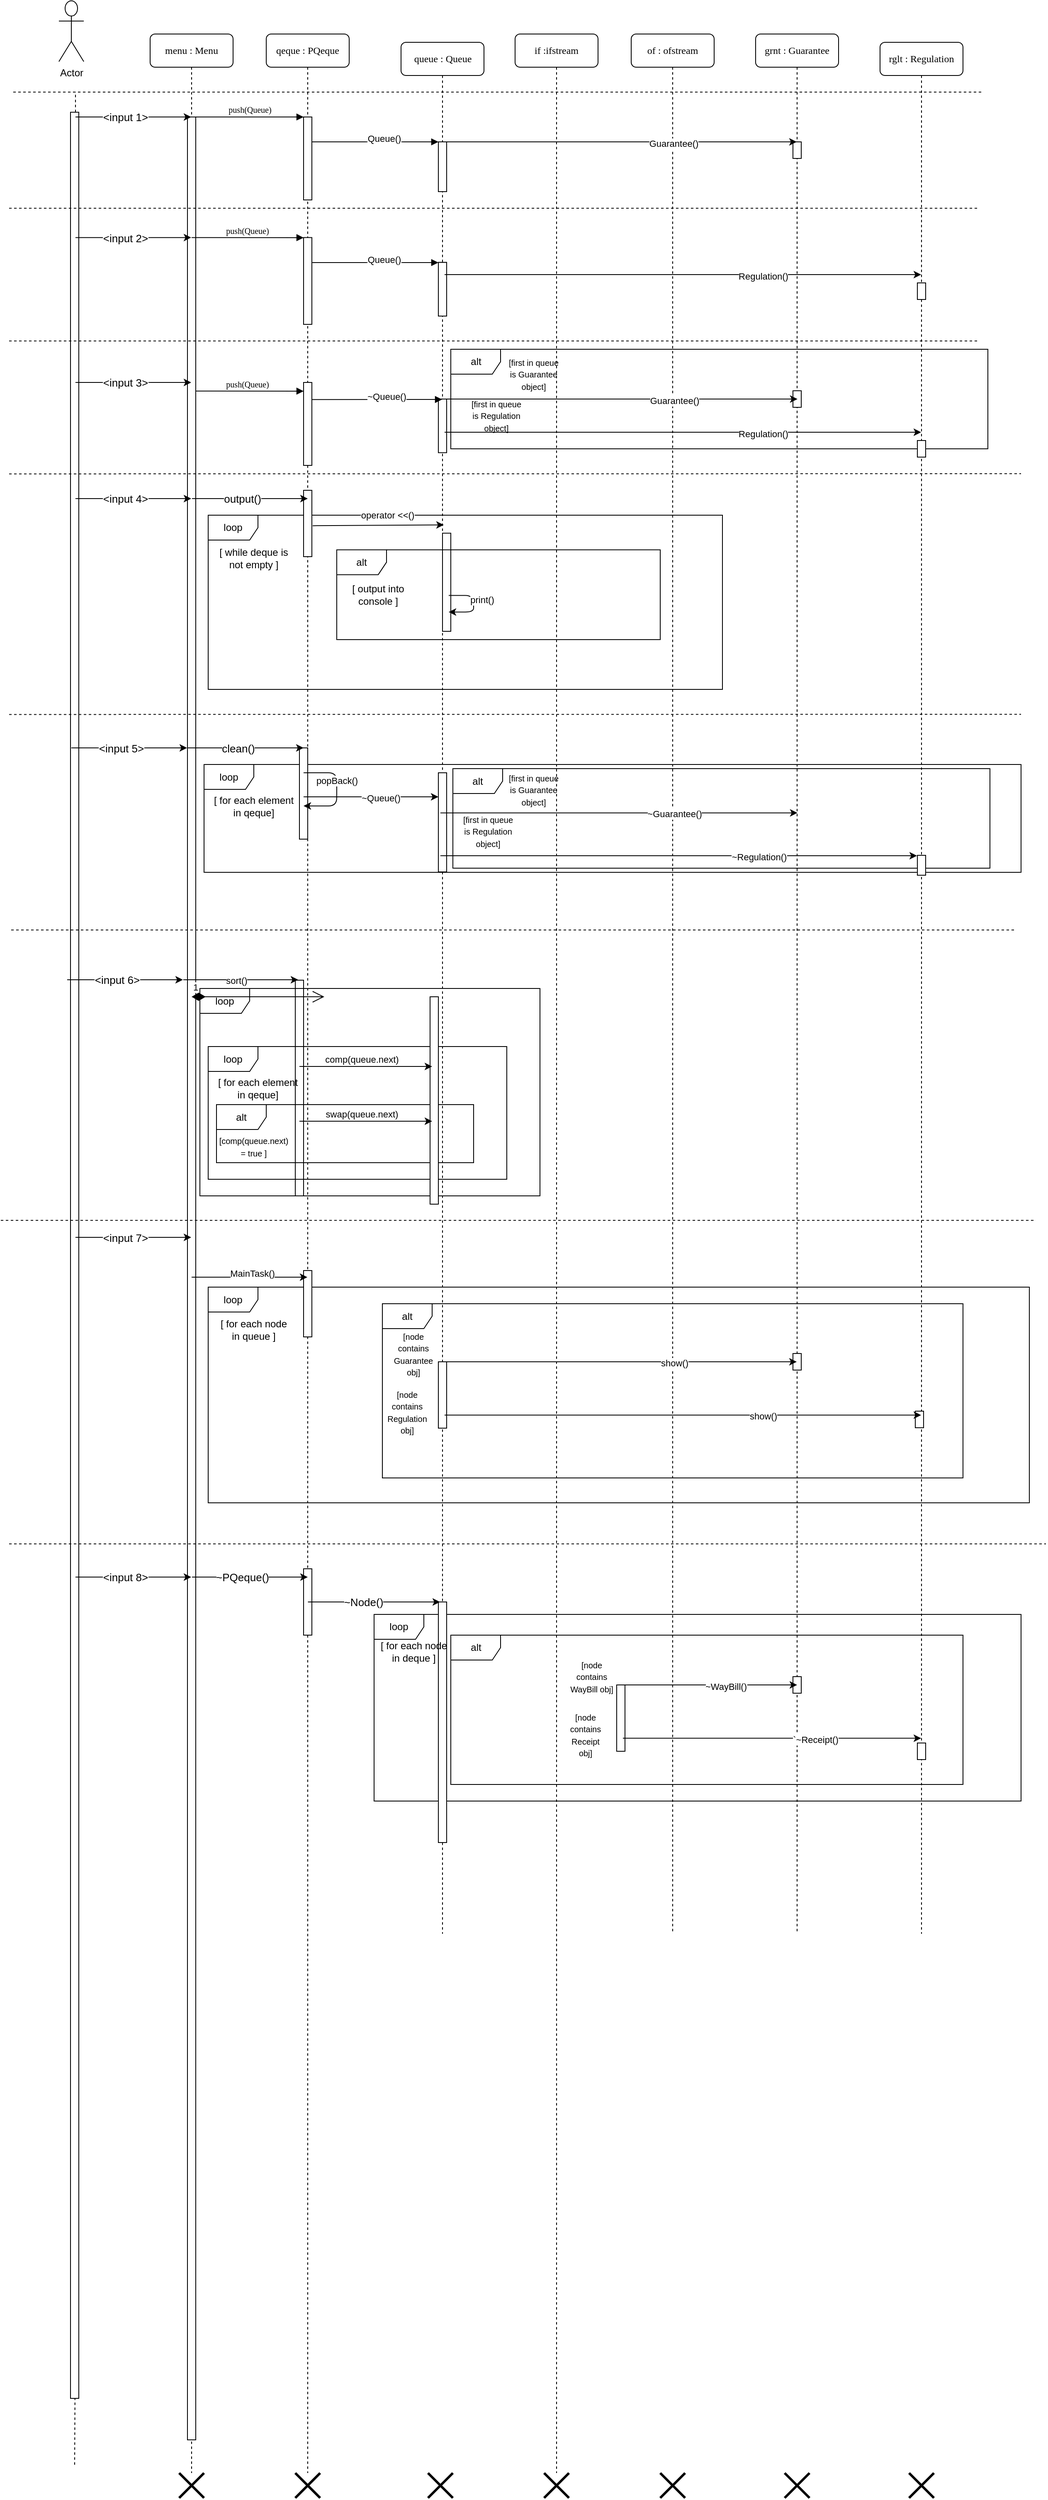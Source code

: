 <mxfile version="13.1.14" type="google"><diagram name="Page-1" id="13e1069c-82ec-6db2-03f1-153e76fe0fe0"><mxGraphModel dx="2583" dy="783" grid="1" gridSize="10" guides="1" tooltips="1" connect="1" arrows="1" fold="1" page="1" pageScale="1" pageWidth="1100" pageHeight="850" background="#ffffff" math="0" shadow="0"><root><mxCell id="0"/><mxCell id="1" parent="0"/><mxCell id="TyTv_9phCV8apozHBVUl-93" value="loop" style="shape=umlFrame;whiteSpace=wrap;html=1;" parent="1" vertex="1"><mxGeometry x="165" y="960.5" width="985" height="130" as="geometry"/></mxCell><mxCell id="rc5CxE-uzp6QHNrsQLzr-45" value="alt" style="shape=umlFrame;whiteSpace=wrap;html=1;" parent="1" vertex="1"><mxGeometry x="465" y="965.5" width="647.5" height="120" as="geometry"/></mxCell><mxCell id="TyTv_9phCV8apozHBVUl-102" value="grnt : Guarantee" style="shape=umlLifeline;perimeter=lifelinePerimeter;whiteSpace=wrap;html=1;container=1;collapsible=0;recursiveResize=0;outlineConnect=0;rounded=1;shadow=0;comic=0;labelBackgroundColor=none;strokeWidth=1;fontFamily=Verdana;fontSize=12;align=center;" parent="1" vertex="1"><mxGeometry x="830" y="80" width="100" height="2290" as="geometry"/></mxCell><mxCell id="TyTv_9phCV8apozHBVUl-146" value="" style="html=1;points=[];perimeter=orthogonalPerimeter;" parent="TyTv_9phCV8apozHBVUl-102" vertex="1"><mxGeometry x="45" y="1590.5" width="10" height="20" as="geometry"/></mxCell><mxCell id="TyTv_9phCV8apozHBVUl-165" value="" style="html=1;points=[];perimeter=orthogonalPerimeter;" parent="TyTv_9phCV8apozHBVUl-102" vertex="1"><mxGeometry x="45" y="1980" width="10" height="20" as="geometry"/></mxCell><mxCell id="_Y4H89ouNLmF8GeSmqAy-4" value="" style="html=1;points=[];perimeter=orthogonalPerimeter;" parent="TyTv_9phCV8apozHBVUl-102" vertex="1"><mxGeometry x="45" y="130" width="10" height="20" as="geometry"/></mxCell><mxCell id="rc5CxE-uzp6QHNrsQLzr-36" value="" style="html=1;points=[];perimeter=orthogonalPerimeter;" parent="TyTv_9phCV8apozHBVUl-102" vertex="1"><mxGeometry x="45" y="430" width="10" height="20" as="geometry"/></mxCell><mxCell id="rc5CxE-uzp6QHNrsQLzr-37" value="alt" style="shape=umlFrame;whiteSpace=wrap;html=1;" parent="1" vertex="1"><mxGeometry x="462.5" y="460" width="647.5" height="120" as="geometry"/></mxCell><mxCell id="TyTv_9phCV8apozHBVUl-162" value="loop" style="shape=umlFrame;whiteSpace=wrap;html=1;" parent="1" vertex="1"><mxGeometry x="370" y="1985" width="780" height="225" as="geometry"/></mxCell><mxCell id="TyTv_9phCV8apozHBVUl-163" value="alt" style="shape=umlFrame;whiteSpace=wrap;html=1;" parent="1" vertex="1"><mxGeometry x="462.5" y="2010" width="617.5" height="180" as="geometry"/></mxCell><mxCell id="TyTv_9phCV8apozHBVUl-141" value="loop" style="shape=umlFrame;whiteSpace=wrap;html=1;" parent="1" vertex="1"><mxGeometry x="170" y="1590.5" width="990" height="260" as="geometry"/></mxCell><mxCell id="TyTv_9phCV8apozHBVUl-147" value="alt" style="shape=umlFrame;whiteSpace=wrap;html=1;" parent="1" vertex="1"><mxGeometry x="380" y="1610.5" width="700" height="210" as="geometry"/></mxCell><mxCell id="TyTv_9phCV8apozHBVUl-107" value="loop" style="shape=umlFrame;whiteSpace=wrap;html=1;" parent="1" vertex="1"><mxGeometry x="170" y="660" width="620" height="210" as="geometry"/></mxCell><mxCell id="7baba1c4bc27f4b0-2" value="qeque : PQeque" style="shape=umlLifeline;perimeter=lifelinePerimeter;whiteSpace=wrap;html=1;container=1;collapsible=0;recursiveResize=0;outlineConnect=0;rounded=1;shadow=0;comic=0;labelBackgroundColor=none;strokeWidth=1;fontFamily=Verdana;fontSize=12;align=center;" parent="1" vertex="1"><mxGeometry x="240" y="80" width="100" height="2940" as="geometry"/></mxCell><mxCell id="7baba1c4bc27f4b0-10" value="" style="html=1;points=[];perimeter=orthogonalPerimeter;rounded=0;shadow=0;comic=0;labelBackgroundColor=none;strokeWidth=1;fontFamily=Verdana;fontSize=12;align=center;" parent="7baba1c4bc27f4b0-2" vertex="1"><mxGeometry x="45" y="100" width="10" height="100" as="geometry"/></mxCell><mxCell id="TyTv_9phCV8apozHBVUl-71" value="" style="html=1;points=[];perimeter=orthogonalPerimeter;" parent="7baba1c4bc27f4b0-2" vertex="1"><mxGeometry x="35" y="1140.5" width="10" height="260" as="geometry"/></mxCell><mxCell id="TyTv_9phCV8apozHBVUl-90" value="" style="html=1;points=[];perimeter=orthogonalPerimeter;" parent="7baba1c4bc27f4b0-2" vertex="1"><mxGeometry x="40" y="860.5" width="10" height="110" as="geometry"/></mxCell><mxCell id="TyTv_9phCV8apozHBVUl-114" value="" style="html=1;points=[];perimeter=orthogonalPerimeter;" parent="7baba1c4bc27f4b0-2" vertex="1"><mxGeometry x="45" y="550" width="10" height="80" as="geometry"/></mxCell><mxCell id="TyTv_9phCV8apozHBVUl-138" value="" style="html=1;points=[];perimeter=orthogonalPerimeter;" parent="7baba1c4bc27f4b0-2" vertex="1"><mxGeometry x="45" y="1490.5" width="10" height="80" as="geometry"/></mxCell><mxCell id="TyTv_9phCV8apozHBVUl-155" value="" style="html=1;points=[];perimeter=orthogonalPerimeter;" parent="7baba1c4bc27f4b0-2" vertex="1"><mxGeometry x="45" y="1850" width="10" height="80" as="geometry"/></mxCell><mxCell id="rc5CxE-uzp6QHNrsQLzr-11" value="" style="html=1;points=[];perimeter=orthogonalPerimeter;rounded=0;shadow=0;comic=0;labelBackgroundColor=none;strokeWidth=1;fontFamily=Verdana;fontSize=12;align=center;" parent="7baba1c4bc27f4b0-2" vertex="1"><mxGeometry x="45" y="245.33" width="10" height="104.67" as="geometry"/></mxCell><mxCell id="rc5CxE-uzp6QHNrsQLzr-24" value="" style="html=1;points=[];perimeter=orthogonalPerimeter;rounded=0;shadow=0;comic=0;labelBackgroundColor=none;strokeWidth=1;fontFamily=Verdana;fontSize=12;align=center;" parent="7baba1c4bc27f4b0-2" vertex="1"><mxGeometry x="45" y="420" width="10" height="100" as="geometry"/></mxCell><mxCell id="rc5CxE-uzp6QHNrsQLzr-23" value="&lt;font style=&quot;font-size: 10px&quot;&gt;push(Queue)&lt;/font&gt;" style="html=1;verticalAlign=bottom;endArrow=block;entryX=0;entryY=0;labelBackgroundColor=none;fontFamily=Verdana;fontSize=12;edgeStyle=elbowEdgeStyle;elbow=vertical;" parent="7baba1c4bc27f4b0-2" edge="1"><mxGeometry relative="1" as="geometry"><mxPoint x="-90" y="430.33" as="sourcePoint"/><mxPoint x="45" y="430.33" as="targetPoint"/></mxGeometry></mxCell><mxCell id="TyTv_9phCV8apozHBVUl-72" value="loop" style="shape=umlFrame;whiteSpace=wrap;html=1;" parent="1" vertex="1"><mxGeometry x="160" y="1230.5" width="410" height="250" as="geometry"/></mxCell><mxCell id="TyTv_9phCV8apozHBVUl-73" value="loop" style="shape=umlFrame;whiteSpace=wrap;html=1;" parent="1" vertex="1"><mxGeometry x="170" y="1300.5" width="360" height="160" as="geometry"/></mxCell><mxCell id="TyTv_9phCV8apozHBVUl-81" value="alt" style="shape=umlFrame;whiteSpace=wrap;html=1;" parent="1" vertex="1"><mxGeometry x="180" y="1370.5" width="310" height="70" as="geometry"/></mxCell><mxCell id="TyTv_9phCV8apozHBVUl-75" value="[ for each element in qeque]" style="text;html=1;strokeColor=none;fillColor=none;align=center;verticalAlign=middle;whiteSpace=wrap;rounded=0;" parent="1" vertex="1"><mxGeometry x="180" y="1340.5" width="100" height="20" as="geometry"/></mxCell><mxCell id="7baba1c4bc27f4b0-3" value="queue : Queue" style="shape=umlLifeline;perimeter=lifelinePerimeter;whiteSpace=wrap;html=1;container=1;collapsible=0;recursiveResize=0;outlineConnect=0;rounded=1;shadow=0;comic=0;labelBackgroundColor=none;strokeWidth=1;fontFamily=Verdana;fontSize=12;align=center;" parent="1" vertex="1"><mxGeometry x="402.5" y="90" width="100" height="2280" as="geometry"/></mxCell><mxCell id="7baba1c4bc27f4b0-13" value="" style="html=1;points=[];perimeter=orthogonalPerimeter;rounded=0;shadow=0;comic=0;labelBackgroundColor=none;strokeWidth=1;fontFamily=Verdana;fontSize=12;align=center;" parent="7baba1c4bc27f4b0-3" vertex="1"><mxGeometry x="45" y="120" width="10" height="30" as="geometry"/></mxCell><mxCell id="TyTv_9phCV8apozHBVUl-76" value="" style="html=1;points=[];perimeter=orthogonalPerimeter;rounded=0;shadow=0;comic=0;labelBackgroundColor=none;strokeWidth=1;fontFamily=Verdana;fontSize=12;align=center;" parent="7baba1c4bc27f4b0-3" vertex="1"><mxGeometry x="35" y="1150.5" width="10" height="250" as="geometry"/></mxCell><mxCell id="TyTv_9phCV8apozHBVUl-120" value="" style="html=1;points=[];perimeter=orthogonalPerimeter;rounded=0;shadow=0;comic=0;labelBackgroundColor=none;strokeWidth=1;fontFamily=Verdana;fontSize=12;align=center;" parent="7baba1c4bc27f4b0-3" vertex="1"><mxGeometry x="50" y="591.7" width="10" height="118.3" as="geometry"/></mxCell><mxCell id="TyTv_9phCV8apozHBVUl-143" value="" style="html=1;points=[];perimeter=orthogonalPerimeter;" parent="7baba1c4bc27f4b0-3" vertex="1"><mxGeometry x="45" y="1590.5" width="10" height="80" as="geometry"/></mxCell><mxCell id="TyTv_9phCV8apozHBVUl-158" value="" style="html=1;points=[];perimeter=orthogonalPerimeter;" parent="7baba1c4bc27f4b0-3" vertex="1"><mxGeometry x="45" y="1880" width="10" height="290" as="geometry"/></mxCell><mxCell id="TyTv_9phCV8apozHBVUl-164" value="" style="html=1;points=[];perimeter=orthogonalPerimeter;" parent="7baba1c4bc27f4b0-3" vertex="1"><mxGeometry x="260" y="1980" width="10" height="80" as="geometry"/></mxCell><mxCell id="_Y4H89ouNLmF8GeSmqAy-3" value="" style="html=1;points=[];perimeter=orthogonalPerimeter;" parent="7baba1c4bc27f4b0-3" vertex="1"><mxGeometry x="45" y="120" width="10" height="60" as="geometry"/></mxCell><mxCell id="rc5CxE-uzp6QHNrsQLzr-12" value="" style="html=1;points=[];perimeter=orthogonalPerimeter;rounded=0;shadow=0;comic=0;labelBackgroundColor=none;strokeWidth=1;fontFamily=Verdana;fontSize=12;align=center;" parent="7baba1c4bc27f4b0-3" vertex="1"><mxGeometry x="45" y="265.33" width="10" height="30" as="geometry"/></mxCell><mxCell id="rc5CxE-uzp6QHNrsQLzr-13" value="" style="html=1;points=[];perimeter=orthogonalPerimeter;" parent="7baba1c4bc27f4b0-3" vertex="1"><mxGeometry x="45" y="265.33" width="10" height="64.67" as="geometry"/></mxCell><mxCell id="rc5CxE-uzp6QHNrsQLzr-28" value="" style="html=1;points=[];perimeter=orthogonalPerimeter;" parent="7baba1c4bc27f4b0-3" vertex="1"><mxGeometry x="45" y="430" width="10" height="64.67" as="geometry"/></mxCell><mxCell id="TyTv_9phCV8apozHBVUl-96" value="" style="html=1;points=[];perimeter=orthogonalPerimeter;" parent="7baba1c4bc27f4b0-3" vertex="1"><mxGeometry x="45" y="880.5" width="10" height="119.5" as="geometry"/></mxCell><mxCell id="7baba1c4bc27f4b0-4" value="if :ifstream" style="shape=umlLifeline;perimeter=lifelinePerimeter;whiteSpace=wrap;html=1;container=1;collapsible=0;recursiveResize=0;outlineConnect=0;rounded=1;shadow=0;comic=0;labelBackgroundColor=none;strokeWidth=1;fontFamily=Verdana;fontSize=12;align=center;" parent="1" vertex="1"><mxGeometry x="540" y="80" width="100" height="2940" as="geometry"/></mxCell><mxCell id="7baba1c4bc27f4b0-5" value="of : ofstream" style="shape=umlLifeline;perimeter=lifelinePerimeter;whiteSpace=wrap;html=1;container=1;collapsible=0;recursiveResize=0;outlineConnect=0;rounded=1;shadow=0;comic=0;labelBackgroundColor=none;strokeWidth=1;fontFamily=Verdana;fontSize=12;align=center;" parent="1" vertex="1"><mxGeometry x="680" y="80" width="100" height="2290" as="geometry"/></mxCell><mxCell id="Zch-JehMg7BCW_h1LMMo-2" value="" style="shape=umlDestroy;whiteSpace=wrap;html=1;strokeWidth=3;" parent="7baba1c4bc27f4b0-5" vertex="1"><mxGeometry x="35" y="2940" width="30" height="30" as="geometry"/></mxCell><mxCell id="7baba1c4bc27f4b0-8" value="menu : Menu" style="shape=umlLifeline;perimeter=lifelinePerimeter;whiteSpace=wrap;html=1;container=1;collapsible=0;recursiveResize=0;outlineConnect=0;rounded=1;shadow=0;comic=0;labelBackgroundColor=none;strokeWidth=1;fontFamily=Verdana;fontSize=12;align=center;" parent="1" vertex="1"><mxGeometry x="100" y="80" width="100" height="2940" as="geometry"/></mxCell><mxCell id="7baba1c4bc27f4b0-9" value="" style="html=1;points=[];perimeter=orthogonalPerimeter;rounded=0;shadow=0;comic=0;labelBackgroundColor=none;strokeWidth=1;fontFamily=Verdana;fontSize=12;align=center;" parent="7baba1c4bc27f4b0-8" vertex="1"><mxGeometry x="45" y="100" width="10" height="2800" as="geometry"/></mxCell><mxCell id="7baba1c4bc27f4b0-11" value="&lt;font style=&quot;font-size: 10px&quot;&gt;push(Queue)&lt;/font&gt;" style="html=1;verticalAlign=bottom;endArrow=block;entryX=0;entryY=0;labelBackgroundColor=none;fontFamily=Verdana;fontSize=12;edgeStyle=elbowEdgeStyle;elbow=vertical;" parent="1" source="7baba1c4bc27f4b0-9" target="7baba1c4bc27f4b0-10" edge="1"><mxGeometry relative="1" as="geometry"><mxPoint x="220" y="190" as="sourcePoint"/></mxGeometry></mxCell><mxCell id="7baba1c4bc27f4b0-14" value="" style="html=1;verticalAlign=bottom;endArrow=block;entryX=0;entryY=0;labelBackgroundColor=none;fontFamily=Verdana;fontSize=12;edgeStyle=elbowEdgeStyle;elbow=vertical;" parent="1" source="7baba1c4bc27f4b0-10" target="7baba1c4bc27f4b0-13" edge="1"><mxGeometry x="1" y="75" relative="1" as="geometry"><mxPoint x="370" y="200" as="sourcePoint"/><mxPoint y="1" as="offset"/></mxGeometry></mxCell><mxCell id="TyTv_9phCV8apozHBVUl-49" value="Queue()" style="edgeLabel;html=1;align=center;verticalAlign=middle;resizable=0;points=[];" parent="7baba1c4bc27f4b0-14" vertex="1" connectable="0"><mxGeometry x="0.141" y="4" relative="1" as="geometry"><mxPoint as="offset"/></mxGeometry></mxCell><mxCell id="TyTv_9phCV8apozHBVUl-8" value="" style="group" parent="1" vertex="1" connectable="0"><mxGeometry x="-10" y="40" width="30" height="2970" as="geometry"/></mxCell><mxCell id="TyTv_9phCV8apozHBVUl-2" value="Actor" style="shape=umlActor;verticalLabelPosition=bottom;labelBackgroundColor=#ffffff;verticalAlign=top;html=1;outlineConnect=0;" parent="TyTv_9phCV8apozHBVUl-8" vertex="1"><mxGeometry width="30" height="73.252" as="geometry"/></mxCell><mxCell id="TyTv_9phCV8apozHBVUl-4" value="" style="endArrow=none;dashed=1;html=1;" parent="TyTv_9phCV8apozHBVUl-8" source="TyTv_9phCV8apozHBVUl-5" edge="1"><mxGeometry width="50" height="50" relative="1" as="geometry"><mxPoint x="20" y="908.659" as="sourcePoint"/><mxPoint x="20" y="109.877" as="targetPoint"/></mxGeometry></mxCell><mxCell id="TyTv_9phCV8apozHBVUl-5" value="" style="html=1;points=[];perimeter=orthogonalPerimeter;" parent="TyTv_9phCV8apozHBVUl-8" vertex="1"><mxGeometry x="14" y="134.29" width="10" height="2755.71" as="geometry"/></mxCell><mxCell id="TyTv_9phCV8apozHBVUl-9" value="" style="endArrow=classic;html=1;" parent="1" target="7baba1c4bc27f4b0-8" edge="1"><mxGeometry width="50" height="50" relative="1" as="geometry"><mxPoint x="10" y="180" as="sourcePoint"/><mxPoint x="120" y="180" as="targetPoint"/></mxGeometry></mxCell><mxCell id="TyTv_9phCV8apozHBVUl-10" value="&lt;font style=&quot;font-size: 13px&quot;&gt;&amp;lt;input 1&amp;gt;&lt;/font&gt;" style="edgeLabel;html=1;align=center;verticalAlign=middle;resizable=0;points=[];" parent="TyTv_9phCV8apozHBVUl-9" vertex="1" connectable="0"><mxGeometry x="-0.39" y="1" relative="1" as="geometry"><mxPoint x="17.65" y="1" as="offset"/></mxGeometry></mxCell><mxCell id="TyTv_9phCV8apozHBVUl-36" value="" style="endArrow=none;dashed=1;html=1;" parent="1" edge="1"><mxGeometry width="50" height="50" relative="1" as="geometry"><mxPoint x="-65" y="150" as="sourcePoint"/><mxPoint x="1105" y="150" as="targetPoint"/></mxGeometry></mxCell><mxCell id="TyTv_9phCV8apozHBVUl-66" value="" style="endArrow=none;dashed=1;html=1;" parent="1" edge="1"><mxGeometry width="50" height="50" relative="1" as="geometry"><mxPoint x="-70" y="610.21" as="sourcePoint"/><mxPoint x="1150" y="610" as="targetPoint"/></mxGeometry></mxCell><mxCell id="TyTv_9phCV8apozHBVUl-67" value="" style="endArrow=classic;html=1;" parent="1" edge="1"><mxGeometry width="50" height="50" relative="1" as="geometry"><mxPoint y="1220" as="sourcePoint"/><mxPoint x="139.5" y="1220" as="targetPoint"/></mxGeometry></mxCell><mxCell id="TyTv_9phCV8apozHBVUl-68" value="&lt;font style=&quot;font-size: 13px&quot;&gt;&amp;lt;input 6&amp;gt;&lt;/font&gt;" style="edgeLabel;html=1;align=center;verticalAlign=middle;resizable=0;points=[];" parent="TyTv_9phCV8apozHBVUl-67" vertex="1" connectable="0"><mxGeometry x="-0.39" y="1" relative="1" as="geometry"><mxPoint x="17.65" y="1" as="offset"/></mxGeometry></mxCell><mxCell id="TyTv_9phCV8apozHBVUl-69" value="" style="endArrow=classic;html=1;" parent="1" edge="1"><mxGeometry width="50" height="50" relative="1" as="geometry"><mxPoint x="140" y="1220" as="sourcePoint"/><mxPoint x="278.5" y="1220" as="targetPoint"/></mxGeometry></mxCell><mxCell id="TyTv_9phCV8apozHBVUl-70" value="sort()" style="edgeLabel;html=1;align=center;verticalAlign=middle;resizable=0;points=[];" parent="TyTv_9phCV8apozHBVUl-69" vertex="1" connectable="0"><mxGeometry x="-0.387" y="3" relative="1" as="geometry"><mxPoint x="21.5" y="3.5" as="offset"/></mxGeometry></mxCell><mxCell id="TyTv_9phCV8apozHBVUl-74" value="[ for each element in qeque]" style="text;html=1;strokeColor=none;fillColor=none;align=center;verticalAlign=middle;whiteSpace=wrap;rounded=0;" parent="1" vertex="1"><mxGeometry x="175" y="1000.5" width="100" height="20" as="geometry"/></mxCell><mxCell id="TyTv_9phCV8apozHBVUl-77" value="" style="endArrow=classic;html=1;" parent="1" edge="1"><mxGeometry width="50" height="50" relative="1" as="geometry"><mxPoint x="280" y="1324.5" as="sourcePoint"/><mxPoint x="440" y="1324.5" as="targetPoint"/></mxGeometry></mxCell><mxCell id="TyTv_9phCV8apozHBVUl-78" value="comp(queue.next)" style="edgeLabel;html=1;align=center;verticalAlign=middle;resizable=0;points=[];" parent="TyTv_9phCV8apozHBVUl-77" vertex="1" connectable="0"><mxGeometry x="0.338" y="2" relative="1" as="geometry"><mxPoint x="-32" y="-7.01" as="offset"/></mxGeometry></mxCell><mxCell id="TyTv_9phCV8apozHBVUl-82" value="&lt;font style=&quot;font-size: 10px&quot;&gt;[comp(queue.next) = true ]&lt;/font&gt;" style="text;html=1;strokeColor=none;fillColor=none;align=center;verticalAlign=middle;whiteSpace=wrap;rounded=0;" parent="1" vertex="1"><mxGeometry x="190" y="1410.5" width="70" height="20" as="geometry"/></mxCell><mxCell id="TyTv_9phCV8apozHBVUl-85" value="" style="endArrow=classic;html=1;" parent="1" edge="1"><mxGeometry width="50" height="50" relative="1" as="geometry"><mxPoint x="280" y="1390.5" as="sourcePoint"/><mxPoint x="440" y="1390.5" as="targetPoint"/></mxGeometry></mxCell><mxCell id="TyTv_9phCV8apozHBVUl-86" value="swap(queue.next)" style="edgeLabel;html=1;align=center;verticalAlign=middle;resizable=0;points=[];" parent="TyTv_9phCV8apozHBVUl-85" vertex="1" connectable="0"><mxGeometry x="0.338" y="2" relative="1" as="geometry"><mxPoint x="-32" y="-7.01" as="offset"/></mxGeometry></mxCell><mxCell id="TyTv_9phCV8apozHBVUl-87" value="" style="endArrow=none;dashed=1;html=1;" parent="1" edge="1"><mxGeometry width="50" height="50" relative="1" as="geometry"><mxPoint x="-67.5" y="1160.0" as="sourcePoint"/><mxPoint x="1142.5" y="1160" as="targetPoint"/></mxGeometry></mxCell><mxCell id="TyTv_9phCV8apozHBVUl-88" value="" style="endArrow=classic;html=1;" parent="1" edge="1"><mxGeometry width="50" height="50" relative="1" as="geometry"><mxPoint x="5" y="940.5" as="sourcePoint"/><mxPoint x="144.5" y="940.5" as="targetPoint"/></mxGeometry></mxCell><mxCell id="TyTv_9phCV8apozHBVUl-89" value="&lt;font style=&quot;font-size: 13px&quot;&gt;&amp;lt;input 5&amp;gt;&lt;/font&gt;" style="edgeLabel;html=1;align=center;verticalAlign=middle;resizable=0;points=[];" parent="TyTv_9phCV8apozHBVUl-88" vertex="1" connectable="0"><mxGeometry x="-0.39" y="1" relative="1" as="geometry"><mxPoint x="17.65" y="1" as="offset"/></mxGeometry></mxCell><mxCell id="TyTv_9phCV8apozHBVUl-91" value="" style="endArrow=classic;html=1;" parent="1" edge="1"><mxGeometry width="50" height="50" relative="1" as="geometry"><mxPoint x="145.5" y="940.5" as="sourcePoint"/><mxPoint x="285" y="940.5" as="targetPoint"/></mxGeometry></mxCell><mxCell id="TyTv_9phCV8apozHBVUl-92" value="&lt;span style=&quot;font-size: 13px&quot;&gt;clean()&lt;/span&gt;" style="edgeLabel;html=1;align=center;verticalAlign=middle;resizable=0;points=[];" parent="TyTv_9phCV8apozHBVUl-91" vertex="1" connectable="0"><mxGeometry x="-0.39" y="1" relative="1" as="geometry"><mxPoint x="17.65" y="1" as="offset"/></mxGeometry></mxCell><mxCell id="TyTv_9phCV8apozHBVUl-97" value="" style="endArrow=classic;html=1;" parent="1" edge="1"><mxGeometry width="50" height="50" relative="1" as="geometry"><mxPoint x="285" y="970.5" as="sourcePoint"/><mxPoint x="285" y="1010.5" as="targetPoint"/><Array as="points"><mxPoint x="325" y="970.5"/><mxPoint x="325" y="1010.5"/></Array></mxGeometry></mxCell><mxCell id="TyTv_9phCV8apozHBVUl-98" value="popBack()" style="edgeLabel;html=1;align=center;verticalAlign=middle;resizable=0;points=[];" parent="TyTv_9phCV8apozHBVUl-97" vertex="1" connectable="0"><mxGeometry x="-0.333" y="-9" relative="1" as="geometry"><mxPoint x="9" y="9" as="offset"/></mxGeometry></mxCell><mxCell id="TyTv_9phCV8apozHBVUl-99" value="" style="endArrow=classic;html=1;" parent="1" target="TyTv_9phCV8apozHBVUl-96" edge="1"><mxGeometry width="50" height="50" relative="1" as="geometry"><mxPoint x="285" y="999.5" as="sourcePoint"/><mxPoint x="-135" y="900.5" as="targetPoint"/></mxGeometry></mxCell><mxCell id="TyTv_9phCV8apozHBVUl-100" value="~Queue()" style="edgeLabel;html=1;align=center;verticalAlign=middle;resizable=0;points=[];" parent="TyTv_9phCV8apozHBVUl-99" vertex="1" connectable="0"><mxGeometry x="0.414" y="1" relative="1" as="geometry"><mxPoint x="-22.5" y="2.25" as="offset"/></mxGeometry></mxCell><mxCell id="TyTv_9phCV8apozHBVUl-101" value="1" style="endArrow=open;html=1;endSize=12;startArrow=diamondThin;startSize=14;startFill=1;edgeStyle=orthogonalEdgeStyle;align=left;verticalAlign=bottom;" parent="1" edge="1"><mxGeometry x="-1" y="3" relative="1" as="geometry"><mxPoint x="150" y="1240.5" as="sourcePoint"/><mxPoint x="310" y="1240.5" as="targetPoint"/></mxGeometry></mxCell><mxCell id="TyTv_9phCV8apozHBVUl-104" value="rglt : Regulation" style="shape=umlLifeline;perimeter=lifelinePerimeter;whiteSpace=wrap;html=1;container=1;collapsible=0;recursiveResize=0;outlineConnect=0;rounded=1;shadow=0;comic=0;labelBackgroundColor=none;strokeWidth=1;fontFamily=Verdana;fontSize=12;align=center;" parent="1" vertex="1"><mxGeometry x="980" y="90" width="100" height="2280" as="geometry"/></mxCell><mxCell id="TyTv_9phCV8apozHBVUl-149" value="" style="html=1;points=[];perimeter=orthogonalPerimeter;" parent="TyTv_9phCV8apozHBVUl-104" vertex="1"><mxGeometry x="42.5" y="1650" width="10" height="20" as="geometry"/></mxCell><mxCell id="TyTv_9phCV8apozHBVUl-166" value="" style="html=1;points=[];perimeter=orthogonalPerimeter;" parent="TyTv_9phCV8apozHBVUl-104" vertex="1"><mxGeometry x="45" y="2050" width="10" height="20" as="geometry"/></mxCell><mxCell id="_Y4H89ouNLmF8GeSmqAy-5" value="" style="html=1;points=[];perimeter=orthogonalPerimeter;" parent="TyTv_9phCV8apozHBVUl-104" vertex="1"><mxGeometry x="45" y="290" width="10" height="20" as="geometry"/></mxCell><mxCell id="rc5CxE-uzp6QHNrsQLzr-35" value="" style="html=1;points=[];perimeter=orthogonalPerimeter;" parent="TyTv_9phCV8apozHBVUl-104" vertex="1"><mxGeometry x="45" y="480" width="10" height="20" as="geometry"/></mxCell><mxCell id="rc5CxE-uzp6QHNrsQLzr-52" value="" style="html=1;points=[];perimeter=orthogonalPerimeter;" parent="TyTv_9phCV8apozHBVUl-104" vertex="1"><mxGeometry x="45" y="980" width="10" height="24" as="geometry"/></mxCell><mxCell id="TyTv_9phCV8apozHBVUl-115" value="" style="endArrow=classic;html=1;" parent="1" edge="1"><mxGeometry width="50" height="50" relative="1" as="geometry"><mxPoint x="10" y="640.0" as="sourcePoint"/><mxPoint x="149.5" y="640.0" as="targetPoint"/></mxGeometry></mxCell><mxCell id="TyTv_9phCV8apozHBVUl-116" value="&lt;font style=&quot;font-size: 13px&quot;&gt;&amp;lt;input 4&amp;gt;&lt;/font&gt;" style="edgeLabel;html=1;align=center;verticalAlign=middle;resizable=0;points=[];" parent="TyTv_9phCV8apozHBVUl-115" vertex="1" connectable="0"><mxGeometry x="-0.39" y="1" relative="1" as="geometry"><mxPoint x="17.65" y="1" as="offset"/></mxGeometry></mxCell><mxCell id="TyTv_9phCV8apozHBVUl-117" value="" style="endArrow=classic;html=1;" parent="1" edge="1"><mxGeometry width="50" height="50" relative="1" as="geometry"><mxPoint x="150.5" y="640.0" as="sourcePoint"/><mxPoint x="290" y="640.0" as="targetPoint"/></mxGeometry></mxCell><mxCell id="TyTv_9phCV8apozHBVUl-118" value="&lt;span style=&quot;font-size: 13px&quot;&gt;output()&lt;/span&gt;" style="edgeLabel;html=1;align=center;verticalAlign=middle;resizable=0;points=[];" parent="TyTv_9phCV8apozHBVUl-117" vertex="1" connectable="0"><mxGeometry x="-0.39" y="1" relative="1" as="geometry"><mxPoint x="17.65" y="1" as="offset"/></mxGeometry></mxCell><mxCell id="TyTv_9phCV8apozHBVUl-119" value="alt" style="shape=umlFrame;whiteSpace=wrap;html=1;" parent="1" vertex="1"><mxGeometry x="325" y="701.7" width="390" height="108.3" as="geometry"/></mxCell><mxCell id="TyTv_9phCV8apozHBVUl-121" value="[ while deque is not empty ]" style="text;html=1;strokeColor=none;fillColor=none;align=center;verticalAlign=middle;whiteSpace=wrap;rounded=0;" parent="1" vertex="1"><mxGeometry x="180" y="701.7" width="90" height="20" as="geometry"/></mxCell><mxCell id="TyTv_9phCV8apozHBVUl-122" value="" style="endArrow=classic;html=1;" parent="1" edge="1"><mxGeometry width="50" height="50" relative="1" as="geometry"><mxPoint x="296" y="672.7" as="sourcePoint"/><mxPoint x="454" y="671.7" as="targetPoint"/><Array as="points"/></mxGeometry></mxCell><mxCell id="TyTv_9phCV8apozHBVUl-123" value="operator &amp;lt;&amp;lt;()" style="edgeLabel;html=1;align=center;verticalAlign=middle;resizable=0;points=[];" parent="TyTv_9phCV8apozHBVUl-122" vertex="1" connectable="0"><mxGeometry x="0.409" y="1" relative="1" as="geometry"><mxPoint x="-22" y="-11" as="offset"/></mxGeometry></mxCell><mxCell id="TyTv_9phCV8apozHBVUl-124" value="[ output into console ]" style="text;html=1;strokeColor=none;fillColor=none;align=center;verticalAlign=middle;whiteSpace=wrap;rounded=0;" parent="1" vertex="1"><mxGeometry x="340" y="745.85" width="70" height="20" as="geometry"/></mxCell><mxCell id="TyTv_9phCV8apozHBVUl-125" value="" style="endArrow=classic;html=1;" parent="1" edge="1"><mxGeometry width="50" height="50" relative="1" as="geometry"><mxPoint x="460" y="756.7" as="sourcePoint"/><mxPoint x="460" y="776.7" as="targetPoint"/><Array as="points"><mxPoint x="490" y="756.7"/><mxPoint x="490" y="776.7"/></Array></mxGeometry></mxCell><mxCell id="TyTv_9phCV8apozHBVUl-126" value="print()" style="edgeLabel;html=1;align=center;verticalAlign=middle;resizable=0;points=[];" parent="TyTv_9phCV8apozHBVUl-125" vertex="1" connectable="0"><mxGeometry x="0.159" y="3" relative="1" as="geometry"><mxPoint x="7" y="-11" as="offset"/></mxGeometry></mxCell><mxCell id="TyTv_9phCV8apozHBVUl-133" value="" style="endArrow=classic;html=1;" parent="1" edge="1"><mxGeometry width="50" height="50" relative="1" as="geometry"><mxPoint x="10" y="1530.5" as="sourcePoint"/><mxPoint x="149.5" y="1530.5" as="targetPoint"/></mxGeometry></mxCell><mxCell id="TyTv_9phCV8apozHBVUl-134" value="&lt;font style=&quot;font-size: 13px&quot;&gt;&amp;lt;input 7&amp;gt;&lt;/font&gt;" style="edgeLabel;html=1;align=center;verticalAlign=middle;resizable=0;points=[];" parent="TyTv_9phCV8apozHBVUl-133" vertex="1" connectable="0"><mxGeometry x="-0.39" y="1" relative="1" as="geometry"><mxPoint x="17.65" y="1" as="offset"/></mxGeometry></mxCell><mxCell id="TyTv_9phCV8apozHBVUl-139" value="" style="endArrow=classic;html=1;" parent="1" edge="1"><mxGeometry width="50" height="50" relative="1" as="geometry"><mxPoint x="150" y="1578.5" as="sourcePoint"/><mxPoint x="289.5" y="1578.5" as="targetPoint"/></mxGeometry></mxCell><mxCell id="rc5CxE-uzp6QHNrsQLzr-65" value="MainTask()" style="edgeLabel;html=1;align=center;verticalAlign=middle;resizable=0;points=[];" parent="TyTv_9phCV8apozHBVUl-139" vertex="1" connectable="0"><mxGeometry x="0.217" y="5" relative="1" as="geometry"><mxPoint x="-11.79" as="offset"/></mxGeometry></mxCell><mxCell id="TyTv_9phCV8apozHBVUl-142" value="[ for each node in queue ]" style="text;html=1;strokeColor=none;fillColor=none;align=center;verticalAlign=middle;whiteSpace=wrap;rounded=0;" parent="1" vertex="1"><mxGeometry x="180" y="1631.5" width="90" height="20" as="geometry"/></mxCell><mxCell id="TyTv_9phCV8apozHBVUl-144" value="" style="endArrow=classic;html=1;" parent="1" edge="1"><mxGeometry width="50" height="50" relative="1" as="geometry"><mxPoint x="451.571" y="1680.5" as="sourcePoint"/><mxPoint x="879.5" y="1680.5" as="targetPoint"/><Array as="points"><mxPoint x="460" y="1680.5"/></Array></mxGeometry></mxCell><mxCell id="TyTv_9phCV8apozHBVUl-145" value="show()" style="edgeLabel;html=1;align=center;verticalAlign=middle;resizable=0;points=[];" parent="TyTv_9phCV8apozHBVUl-144" vertex="1" connectable="0"><mxGeometry x="0.414" y="1" relative="1" as="geometry"><mxPoint x="-22.5" y="2.25" as="offset"/></mxGeometry></mxCell><mxCell id="TyTv_9phCV8apozHBVUl-148" value="&lt;font style=&quot;font-size: 10px&quot;&gt;[node contains&lt;br&gt;Guarantee obj]&lt;/font&gt;" style="text;html=1;strokeColor=none;fillColor=none;align=center;verticalAlign=middle;whiteSpace=wrap;rounded=0;" parent="1" vertex="1"><mxGeometry x="385" y="1660.5" width="65" height="20" as="geometry"/></mxCell><mxCell id="TyTv_9phCV8apozHBVUl-150" value="&lt;span style=&quot;font-size: 10px&quot;&gt;[node contains&lt;br&gt;Regulation obj]&lt;/span&gt;" style="text;html=1;strokeColor=none;fillColor=none;align=center;verticalAlign=middle;whiteSpace=wrap;rounded=0;" parent="1" vertex="1"><mxGeometry x="390" y="1730.5" width="40" height="20" as="geometry"/></mxCell><mxCell id="TyTv_9phCV8apozHBVUl-151" value="" style="endArrow=classic;html=1;" parent="1" edge="1"><mxGeometry width="50" height="50" relative="1" as="geometry"><mxPoint x="455.001" y="1744.79" as="sourcePoint"/><mxPoint x="1029.5" y="1744.79" as="targetPoint"/><Array as="points"><mxPoint x="465.93" y="1744.79"/></Array></mxGeometry></mxCell><mxCell id="TyTv_9phCV8apozHBVUl-152" value="show()" style="edgeLabel;html=1;align=center;verticalAlign=middle;resizable=0;points=[];" parent="TyTv_9phCV8apozHBVUl-151" vertex="1" connectable="0"><mxGeometry x="0.414" y="1" relative="1" as="geometry"><mxPoint x="-22.5" y="2.25" as="offset"/></mxGeometry></mxCell><mxCell id="TyTv_9phCV8apozHBVUl-153" value="" style="endArrow=classic;html=1;" parent="1" edge="1"><mxGeometry width="50" height="50" relative="1" as="geometry"><mxPoint x="10" y="1940" as="sourcePoint"/><mxPoint x="149.5" y="1940" as="targetPoint"/></mxGeometry></mxCell><mxCell id="TyTv_9phCV8apozHBVUl-154" value="&lt;font style=&quot;font-size: 13px&quot;&gt;&amp;lt;input 8&amp;gt;&lt;/font&gt;" style="edgeLabel;html=1;align=center;verticalAlign=middle;resizable=0;points=[];" parent="TyTv_9phCV8apozHBVUl-153" vertex="1" connectable="0"><mxGeometry x="-0.39" y="1" relative="1" as="geometry"><mxPoint x="17.65" y="1" as="offset"/></mxGeometry></mxCell><mxCell id="TyTv_9phCV8apozHBVUl-156" value="" style="endArrow=classic;html=1;" parent="1" edge="1"><mxGeometry width="50" height="50" relative="1" as="geometry"><mxPoint x="150.5" y="1940" as="sourcePoint"/><mxPoint x="290" y="1940" as="targetPoint"/><Array as="points"><mxPoint x="220" y="1940"/></Array></mxGeometry></mxCell><mxCell id="TyTv_9phCV8apozHBVUl-157" value="&lt;span style=&quot;font-size: 13px&quot;&gt;~PQeque()&lt;/span&gt;" style="edgeLabel;html=1;align=center;verticalAlign=middle;resizable=0;points=[];" parent="TyTv_9phCV8apozHBVUl-156" vertex="1" connectable="0"><mxGeometry x="-0.39" y="1" relative="1" as="geometry"><mxPoint x="17.65" y="1" as="offset"/></mxGeometry></mxCell><mxCell id="TyTv_9phCV8apozHBVUl-160" value="" style="endArrow=classic;html=1;" parent="1" edge="1"><mxGeometry width="50" height="50" relative="1" as="geometry"><mxPoint x="290.25" y="1970" as="sourcePoint"/><mxPoint x="449.5" y="1970" as="targetPoint"/></mxGeometry></mxCell><mxCell id="TyTv_9phCV8apozHBVUl-161" value="&lt;span style=&quot;font-size: 13px&quot;&gt;~Node()&lt;/span&gt;" style="edgeLabel;html=1;align=center;verticalAlign=middle;resizable=0;points=[];" parent="TyTv_9phCV8apozHBVUl-160" vertex="1" connectable="0"><mxGeometry x="-0.39" y="1" relative="1" as="geometry"><mxPoint x="17.65" y="1" as="offset"/></mxGeometry></mxCell><mxCell id="TyTv_9phCV8apozHBVUl-167" value="[ for each node in deque ]" style="text;html=1;strokeColor=none;fillColor=none;align=center;verticalAlign=middle;whiteSpace=wrap;rounded=0;" parent="1" vertex="1"><mxGeometry x="372.5" y="2020" width="90" height="20" as="geometry"/></mxCell><mxCell id="TyTv_9phCV8apozHBVUl-168" value="" style="endArrow=classic;html=1;" parent="1" edge="1"><mxGeometry width="50" height="50" relative="1" as="geometry"><mxPoint x="664.071" y="2070" as="sourcePoint"/><mxPoint x="880" y="2070" as="targetPoint"/><Array as="points"><mxPoint x="675" y="2070"/></Array></mxGeometry></mxCell><mxCell id="TyTv_9phCV8apozHBVUl-169" value="~WayBill()" style="edgeLabel;html=1;align=center;verticalAlign=middle;resizable=0;points=[];" parent="TyTv_9phCV8apozHBVUl-168" vertex="1" connectable="0"><mxGeometry x="0.414" y="1" relative="1" as="geometry"><mxPoint x="-22.5" y="2.25" as="offset"/></mxGeometry></mxCell><mxCell id="TyTv_9phCV8apozHBVUl-170" value="&lt;font style=&quot;font-size: 10px&quot;&gt;[node contains WayBill obj]&lt;/font&gt;" style="text;html=1;strokeColor=none;fillColor=none;align=center;verticalAlign=middle;whiteSpace=wrap;rounded=0;" parent="1" vertex="1"><mxGeometry x="600" y="2050" width="65" height="20" as="geometry"/></mxCell><mxCell id="TyTv_9phCV8apozHBVUl-171" value="&lt;span style=&quot;font-size: 10px&quot;&gt;[node contains&lt;br&gt;Receipt obj]&lt;/span&gt;" style="text;html=1;strokeColor=none;fillColor=none;align=center;verticalAlign=middle;whiteSpace=wrap;rounded=0;" parent="1" vertex="1"><mxGeometry x="605" y="2120" width="40" height="20" as="geometry"/></mxCell><mxCell id="TyTv_9phCV8apozHBVUl-172" value="" style="endArrow=classic;html=1;" parent="1" edge="1"><mxGeometry width="50" height="50" relative="1" as="geometry"><mxPoint x="670.001" y="2134.29" as="sourcePoint"/><mxPoint x="1029.5" y="2134.29" as="targetPoint"/><Array as="points"><mxPoint x="680.93" y="2134.29"/></Array></mxGeometry></mxCell><mxCell id="TyTv_9phCV8apozHBVUl-173" value="`~Receipt()" style="edgeLabel;html=1;align=center;verticalAlign=middle;resizable=0;points=[];" parent="TyTv_9phCV8apozHBVUl-172" vertex="1" connectable="0"><mxGeometry x="0.414" y="1" relative="1" as="geometry"><mxPoint x="-22.5" y="2.25" as="offset"/></mxGeometry></mxCell><mxCell id="_Y4H89ouNLmF8GeSmqAy-6" value="" style="endArrow=classic;html=1;" parent="1" edge="1"><mxGeometry width="50" height="50" relative="1" as="geometry"><mxPoint x="449.071" y="210" as="sourcePoint"/><mxPoint x="879.5" y="210" as="targetPoint"/><Array as="points"><mxPoint x="460" y="210"/></Array></mxGeometry></mxCell><mxCell id="_Y4H89ouNLmF8GeSmqAy-7" value="Guarantee()" style="edgeLabel;html=1;align=center;verticalAlign=middle;resizable=0;points=[];" parent="_Y4H89ouNLmF8GeSmqAy-6" vertex="1" connectable="0"><mxGeometry x="0.414" y="1" relative="1" as="geometry"><mxPoint x="-22.5" y="2.25" as="offset"/></mxGeometry></mxCell><mxCell id="_Y4H89ouNLmF8GeSmqAy-10" value="" style="endArrow=classic;html=1;" parent="1" edge="1"><mxGeometry width="50" height="50" relative="1" as="geometry"><mxPoint x="455.001" y="370.0" as="sourcePoint"/><mxPoint x="1029.5" y="370.0" as="targetPoint"/><Array as="points"><mxPoint x="465.93" y="370.0"/></Array></mxGeometry></mxCell><mxCell id="_Y4H89ouNLmF8GeSmqAy-11" value="Regulation()" style="edgeLabel;html=1;align=center;verticalAlign=middle;resizable=0;points=[];" parent="_Y4H89ouNLmF8GeSmqAy-10" vertex="1" connectable="0"><mxGeometry x="0.414" y="1" relative="1" as="geometry"><mxPoint x="-22.5" y="2.25" as="offset"/></mxGeometry></mxCell><mxCell id="Zch-JehMg7BCW_h1LMMo-3" value="" style="shape=umlDestroy;whiteSpace=wrap;html=1;strokeWidth=3;" parent="1" vertex="1"><mxGeometry x="865" y="3020" width="30" height="30" as="geometry"/></mxCell><mxCell id="Zch-JehMg7BCW_h1LMMo-1" value="" style="shape=umlDestroy;whiteSpace=wrap;html=1;strokeWidth=3;" parent="1" vertex="1"><mxGeometry x="575" y="3020" width="30" height="30" as="geometry"/></mxCell><mxCell id="Zch-JehMg7BCW_h1LMMo-4" value="" style="shape=umlDestroy;whiteSpace=wrap;html=1;strokeWidth=3;" parent="1" vertex="1"><mxGeometry x="1015" y="3020" width="30" height="30" as="geometry"/></mxCell><mxCell id="Zch-JehMg7BCW_h1LMMo-5" value="" style="shape=umlDestroy;whiteSpace=wrap;html=1;strokeWidth=3;" parent="1" vertex="1"><mxGeometry x="435" y="3020" width="30" height="30" as="geometry"/></mxCell><mxCell id="Zch-JehMg7BCW_h1LMMo-6" value="" style="shape=umlDestroy;whiteSpace=wrap;html=1;strokeWidth=3;" parent="1" vertex="1"><mxGeometry x="275" y="3020" width="30" height="30" as="geometry"/></mxCell><mxCell id="Zch-JehMg7BCW_h1LMMo-7" value="" style="shape=umlDestroy;whiteSpace=wrap;html=1;strokeWidth=3;" parent="1" vertex="1"><mxGeometry x="135" y="3020" width="30" height="30" as="geometry"/></mxCell><mxCell id="rc5CxE-uzp6QHNrsQLzr-14" value="&lt;font style=&quot;font-size: 10px&quot;&gt;push(Queue)&lt;/font&gt;" style="html=1;verticalAlign=bottom;endArrow=block;entryX=0;entryY=0;labelBackgroundColor=none;fontFamily=Verdana;fontSize=12;edgeStyle=elbowEdgeStyle;elbow=vertical;" parent="1" target="rc5CxE-uzp6QHNrsQLzr-11" edge="1"><mxGeometry relative="1" as="geometry"><mxPoint x="150" y="325.33" as="sourcePoint"/></mxGeometry></mxCell><mxCell id="rc5CxE-uzp6QHNrsQLzr-15" value="" style="html=1;verticalAlign=bottom;endArrow=block;entryX=0;entryY=0;labelBackgroundColor=none;fontFamily=Verdana;fontSize=12;edgeStyle=elbowEdgeStyle;elbow=vertical;" parent="1" source="rc5CxE-uzp6QHNrsQLzr-11" target="rc5CxE-uzp6QHNrsQLzr-12" edge="1"><mxGeometry x="1" y="75" relative="1" as="geometry"><mxPoint x="370" y="345.33" as="sourcePoint"/><mxPoint y="1" as="offset"/></mxGeometry></mxCell><mxCell id="rc5CxE-uzp6QHNrsQLzr-16" value="Queue()" style="edgeLabel;html=1;align=center;verticalAlign=middle;resizable=0;points=[];" parent="rc5CxE-uzp6QHNrsQLzr-15" vertex="1" connectable="0"><mxGeometry x="0.141" y="4" relative="1" as="geometry"><mxPoint as="offset"/></mxGeometry></mxCell><mxCell id="rc5CxE-uzp6QHNrsQLzr-17" value="" style="endArrow=classic;html=1;" parent="1" edge="1"><mxGeometry width="50" height="50" relative="1" as="geometry"><mxPoint x="10" y="325.33" as="sourcePoint"/><mxPoint x="149.5" y="325.33" as="targetPoint"/></mxGeometry></mxCell><mxCell id="rc5CxE-uzp6QHNrsQLzr-18" value="&lt;font style=&quot;font-size: 13px&quot;&gt;&amp;lt;input 2&amp;gt;&lt;/font&gt;" style="edgeLabel;html=1;align=center;verticalAlign=middle;resizable=0;points=[];" parent="rc5CxE-uzp6QHNrsQLzr-17" vertex="1" connectable="0"><mxGeometry x="-0.39" y="1" relative="1" as="geometry"><mxPoint x="17.65" y="1" as="offset"/></mxGeometry></mxCell><mxCell id="rc5CxE-uzp6QHNrsQLzr-19" value="" style="endArrow=none;dashed=1;html=1;" parent="1" edge="1"><mxGeometry width="50" height="50" relative="1" as="geometry"><mxPoint x="-70" y="290" as="sourcePoint"/><mxPoint x="1100" y="290" as="targetPoint"/></mxGeometry></mxCell><mxCell id="rc5CxE-uzp6QHNrsQLzr-20" value="" style="endArrow=none;dashed=1;html=1;" parent="1" edge="1"><mxGeometry width="50" height="50" relative="1" as="geometry"><mxPoint x="-70" y="450" as="sourcePoint"/><mxPoint x="1100" y="450" as="targetPoint"/></mxGeometry></mxCell><mxCell id="rc5CxE-uzp6QHNrsQLzr-21" value="" style="endArrow=classic;html=1;" parent="1" edge="1"><mxGeometry width="50" height="50" relative="1" as="geometry"><mxPoint x="10" y="500.0" as="sourcePoint"/><mxPoint x="149.5" y="500.0" as="targetPoint"/></mxGeometry></mxCell><mxCell id="rc5CxE-uzp6QHNrsQLzr-22" value="&lt;font style=&quot;font-size: 13px&quot;&gt;&amp;lt;input 3&amp;gt;&lt;/font&gt;" style="edgeLabel;html=1;align=center;verticalAlign=middle;resizable=0;points=[];" parent="rc5CxE-uzp6QHNrsQLzr-21" vertex="1" connectable="0"><mxGeometry x="-0.39" y="1" relative="1" as="geometry"><mxPoint x="17.65" y="1" as="offset"/></mxGeometry></mxCell><mxCell id="rc5CxE-uzp6QHNrsQLzr-29" value="" style="html=1;verticalAlign=bottom;endArrow=block;labelBackgroundColor=none;fontFamily=Verdana;fontSize=12;edgeStyle=elbowEdgeStyle;elbow=vertical;" parent="1" target="7baba1c4bc27f4b0-3" edge="1"><mxGeometry x="1" y="75" relative="1" as="geometry"><mxPoint x="295" y="520.588" as="sourcePoint"/><mxPoint y="1" as="offset"/><mxPoint x="445" y="520.33" as="targetPoint"/></mxGeometry></mxCell><mxCell id="rc5CxE-uzp6QHNrsQLzr-30" value="~Queue()" style="edgeLabel;html=1;align=center;verticalAlign=middle;resizable=0;points=[];" parent="rc5CxE-uzp6QHNrsQLzr-29" vertex="1" connectable="0"><mxGeometry x="0.141" y="4" relative="1" as="geometry"><mxPoint as="offset"/></mxGeometry></mxCell><mxCell id="rc5CxE-uzp6QHNrsQLzr-31" value="" style="endArrow=classic;html=1;" parent="1" edge="1"><mxGeometry width="50" height="50" relative="1" as="geometry"><mxPoint x="450.001" y="520" as="sourcePoint"/><mxPoint x="880.43" y="520" as="targetPoint"/><Array as="points"><mxPoint x="460.93" y="520"/></Array></mxGeometry></mxCell><mxCell id="rc5CxE-uzp6QHNrsQLzr-32" value="Guarantee()" style="edgeLabel;html=1;align=center;verticalAlign=middle;resizable=0;points=[];" parent="rc5CxE-uzp6QHNrsQLzr-31" vertex="1" connectable="0"><mxGeometry x="0.414" y="1" relative="1" as="geometry"><mxPoint x="-22.5" y="2.25" as="offset"/></mxGeometry></mxCell><mxCell id="rc5CxE-uzp6QHNrsQLzr-33" value="" style="endArrow=classic;html=1;" parent="1" edge="1"><mxGeometry width="50" height="50" relative="1" as="geometry"><mxPoint x="455.001" y="560" as="sourcePoint"/><mxPoint x="1029.5" y="560" as="targetPoint"/><Array as="points"><mxPoint x="465.93" y="560"/></Array></mxGeometry></mxCell><mxCell id="rc5CxE-uzp6QHNrsQLzr-34" value="Regulation()" style="edgeLabel;html=1;align=center;verticalAlign=middle;resizable=0;points=[];" parent="rc5CxE-uzp6QHNrsQLzr-33" vertex="1" connectable="0"><mxGeometry x="0.414" y="1" relative="1" as="geometry"><mxPoint x="-22.5" y="2.25" as="offset"/></mxGeometry></mxCell><mxCell id="rc5CxE-uzp6QHNrsQLzr-38" value="&lt;font style=&quot;font-size: 10px&quot;&gt;[first in queue is Guarantee object]&lt;/font&gt;" style="text;html=1;strokeColor=none;fillColor=none;align=center;verticalAlign=middle;whiteSpace=wrap;rounded=0;" parent="1" vertex="1"><mxGeometry x="530" y="480" width="65" height="20" as="geometry"/></mxCell><mxCell id="rc5CxE-uzp6QHNrsQLzr-39" value="&lt;font style=&quot;font-size: 10px&quot;&gt;[first in queue is Regulation object]&lt;/font&gt;" style="text;html=1;strokeColor=none;fillColor=none;align=center;verticalAlign=middle;whiteSpace=wrap;rounded=0;" parent="1" vertex="1"><mxGeometry x="485" y="530" width="65" height="20" as="geometry"/></mxCell><mxCell id="rc5CxE-uzp6QHNrsQLzr-40" value="" style="endArrow=none;dashed=1;html=1;" parent="1" edge="1"><mxGeometry width="50" height="50" relative="1" as="geometry"><mxPoint x="-70" y="900.21" as="sourcePoint"/><mxPoint x="1150" y="900" as="targetPoint"/></mxGeometry></mxCell><mxCell id="rc5CxE-uzp6QHNrsQLzr-46" value="&lt;font style=&quot;font-size: 10px&quot;&gt;[first in queue is Guarantee object]&lt;/font&gt;" style="text;html=1;strokeColor=none;fillColor=none;align=center;verticalAlign=middle;whiteSpace=wrap;rounded=0;" parent="1" vertex="1"><mxGeometry x="530" y="980.5" width="65" height="20" as="geometry"/></mxCell><mxCell id="rc5CxE-uzp6QHNrsQLzr-47" value="" style="endArrow=classic;html=1;" parent="1" edge="1"><mxGeometry width="50" height="50" relative="1" as="geometry"><mxPoint x="450.001" y="1018.83" as="sourcePoint"/><mxPoint x="880.43" y="1018.83" as="targetPoint"/><Array as="points"><mxPoint x="460.93" y="1018.83"/></Array></mxGeometry></mxCell><mxCell id="rc5CxE-uzp6QHNrsQLzr-48" value="~Guarantee()" style="edgeLabel;html=1;align=center;verticalAlign=middle;resizable=0;points=[];" parent="rc5CxE-uzp6QHNrsQLzr-47" vertex="1" connectable="0"><mxGeometry x="0.414" y="1" relative="1" as="geometry"><mxPoint x="-22.5" y="2.25" as="offset"/></mxGeometry></mxCell><mxCell id="rc5CxE-uzp6QHNrsQLzr-49" value="&lt;font style=&quot;font-size: 10px&quot;&gt;[first in queue is Regulation object]&lt;/font&gt;" style="text;html=1;strokeColor=none;fillColor=none;align=center;verticalAlign=middle;whiteSpace=wrap;rounded=0;" parent="1" vertex="1"><mxGeometry x="475" y="1030.5" width="65" height="20" as="geometry"/></mxCell><mxCell id="rc5CxE-uzp6QHNrsQLzr-50" value="" style="endArrow=classic;html=1;" parent="1" edge="1"><mxGeometry width="50" height="50" relative="1" as="geometry"><mxPoint x="450.001" y="1070.5" as="sourcePoint"/><mxPoint x="1024.5" y="1070.5" as="targetPoint"/><Array as="points"><mxPoint x="460.93" y="1070.5"/></Array></mxGeometry></mxCell><mxCell id="rc5CxE-uzp6QHNrsQLzr-51" value="~Regulation()" style="edgeLabel;html=1;align=center;verticalAlign=middle;resizable=0;points=[];" parent="rc5CxE-uzp6QHNrsQLzr-50" vertex="1" connectable="0"><mxGeometry x="0.414" y="1" relative="1" as="geometry"><mxPoint x="-22.5" y="2.25" as="offset"/></mxGeometry></mxCell><mxCell id="TyTv_9phCV8apozHBVUl-6" value="" style="endArrow=none;dashed=1;html=1;entryX=0.538;entryY=1;entryDx=0;entryDy=0;entryPerimeter=0;" parent="1" target="TyTv_9phCV8apozHBVUl-5" edge="1"><mxGeometry width="50" height="50" relative="1" as="geometry"><mxPoint x="9" y="3010" as="sourcePoint"/><mxPoint x="20" y="3030" as="targetPoint"/></mxGeometry></mxCell><mxCell id="rc5CxE-uzp6QHNrsQLzr-57" value="" style="endArrow=none;dashed=1;html=1;" parent="1" edge="1"><mxGeometry width="50" height="50" relative="1" as="geometry"><mxPoint x="-70" y="1900.0" as="sourcePoint"/><mxPoint x="1180" y="1900" as="targetPoint"/></mxGeometry></mxCell><mxCell id="rc5CxE-uzp6QHNrsQLzr-64" value="" style="endArrow=none;dashed=1;html=1;" parent="1" edge="1"><mxGeometry width="50" height="50" relative="1" as="geometry"><mxPoint x="-80" y="1510.0" as="sourcePoint"/><mxPoint x="1167.5" y="1510" as="targetPoint"/></mxGeometry></mxCell></root></mxGraphModel></diagram></mxfile>